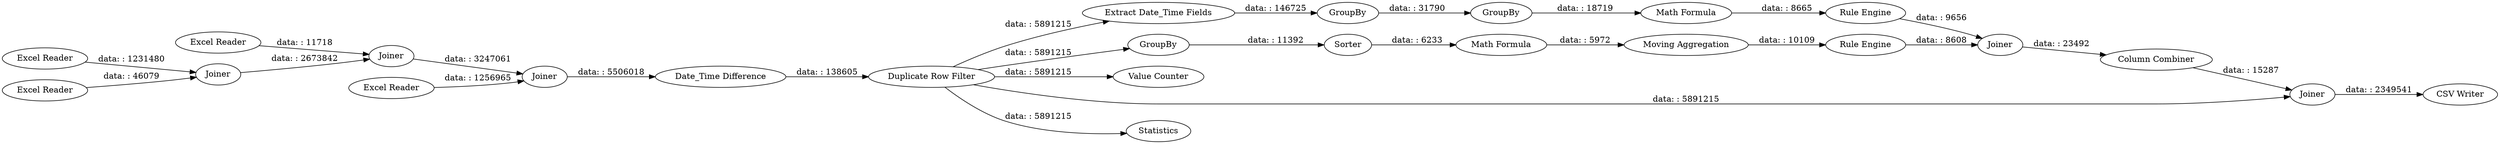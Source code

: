 digraph {
	"-7697498961074493908_140" [label=Joiner]
	"-7697498961074493908_17" [label="Moving Aggregation"]
	"-7697498961074493908_144" [label="CSV Writer"]
	"-7697498961074493908_15" [label=GroupBy]
	"-7697498961074493908_142" [label=Joiner]
	"-7697498961074493908_141" [label="Column Combiner"]
	"-7697498961074493908_7" [label=Joiner]
	"-7697498961074493908_18" [label="Rule Engine"]
	"-7697498961074493908_138" [label="Math Formula"]
	"-7697498961074493908_136" [label=GroupBy]
	"-7697498961074493908_143" [label="Value Counter"]
	"-7697498961074493908_3" [label="Excel Reader"]
	"-7697498961074493908_139" [label="Rule Engine"]
	"-7697498961074493908_10" [label="Date_Time Difference"]
	"-7697498961074493908_137" [label=GroupBy]
	"-7697498961074493908_16" [label="Math Formula"]
	"-7697498961074493908_135" [label="Extract Date_Time Fields"]
	"-7697498961074493908_2" [label="Excel Reader"]
	"-7697498961074493908_11" [label="Duplicate Row Filter"]
	"-7697498961074493908_12" [label=Statistics]
	"-7697498961074493908_1" [label="Excel Reader"]
	"-7697498961074493908_4" [label="Excel Reader"]
	"-7697498961074493908_6" [label=Joiner]
	"-7697498961074493908_14" [label=Sorter]
	"-7697498961074493908_8" [label=Joiner]
	"-7697498961074493908_142" -> "-7697498961074493908_144" [label="data: : 2349541"]
	"-7697498961074493908_137" -> "-7697498961074493908_138" [label="data: : 18719"]
	"-7697498961074493908_18" -> "-7697498961074493908_140" [label="data: : 8608"]
	"-7697498961074493908_11" -> "-7697498961074493908_15" [label="data: : 5891215"]
	"-7697498961074493908_10" -> "-7697498961074493908_11" [label="data: : 138605"]
	"-7697498961074493908_135" -> "-7697498961074493908_136" [label="data: : 146725"]
	"-7697498961074493908_17" -> "-7697498961074493908_18" [label="data: : 10109"]
	"-7697498961074493908_1" -> "-7697498961074493908_8" [label="data: : 1256965"]
	"-7697498961074493908_141" -> "-7697498961074493908_142" [label="data: : 15287"]
	"-7697498961074493908_3" -> "-7697498961074493908_6" [label="data: : 1231480"]
	"-7697498961074493908_140" -> "-7697498961074493908_141" [label="data: : 23492"]
	"-7697498961074493908_11" -> "-7697498961074493908_143" [label="data: : 5891215"]
	"-7697498961074493908_138" -> "-7697498961074493908_139" [label="data: : 8665"]
	"-7697498961074493908_11" -> "-7697498961074493908_135" [label="data: : 5891215"]
	"-7697498961074493908_11" -> "-7697498961074493908_142" [label="data: : 5891215"]
	"-7697498961074493908_136" -> "-7697498961074493908_137" [label="data: : 31790"]
	"-7697498961074493908_6" -> "-7697498961074493908_7" [label="data: : 2673842"]
	"-7697498961074493908_4" -> "-7697498961074493908_7" [label="data: : 11718"]
	"-7697498961074493908_11" -> "-7697498961074493908_12" [label="data: : 5891215"]
	"-7697498961074493908_15" -> "-7697498961074493908_14" [label="data: : 11392"]
	"-7697498961074493908_139" -> "-7697498961074493908_140" [label="data: : 9656"]
	"-7697498961074493908_8" -> "-7697498961074493908_10" [label="data: : 5506018"]
	"-7697498961074493908_14" -> "-7697498961074493908_16" [label="data: : 6233"]
	"-7697498961074493908_2" -> "-7697498961074493908_6" [label="data: : 46079"]
	"-7697498961074493908_16" -> "-7697498961074493908_17" [label="data: : 5972"]
	"-7697498961074493908_7" -> "-7697498961074493908_8" [label="data: : 3247061"]
	rankdir=LR
}
